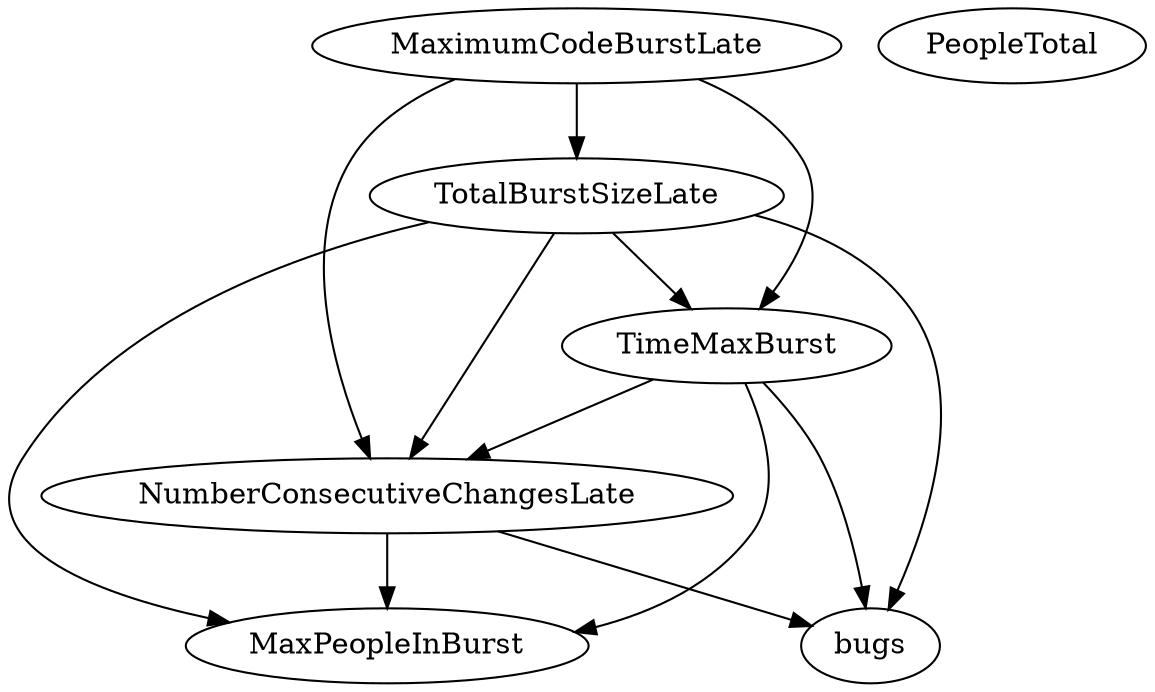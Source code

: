 digraph {
   NumberConsecutiveChangesLate;
   PeopleTotal;
   bugs;
   MaximumCodeBurstLate;
   TotalBurstSizeLate;
   MaxPeopleInBurst;
   TimeMaxBurst;
   NumberConsecutiveChangesLate -> bugs;
   NumberConsecutiveChangesLate -> MaxPeopleInBurst;
   MaximumCodeBurstLate -> NumberConsecutiveChangesLate;
   MaximumCodeBurstLate -> TotalBurstSizeLate;
   MaximumCodeBurstLate -> TimeMaxBurst;
   TotalBurstSizeLate -> NumberConsecutiveChangesLate;
   TotalBurstSizeLate -> bugs;
   TotalBurstSizeLate -> MaxPeopleInBurst;
   TotalBurstSizeLate -> TimeMaxBurst;
   TimeMaxBurst -> NumberConsecutiveChangesLate;
   TimeMaxBurst -> bugs;
   TimeMaxBurst -> MaxPeopleInBurst;
}
